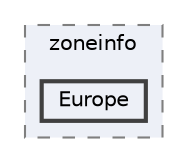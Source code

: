 digraph "C:/Users/LukeMabie/documents/Development/Password_Saver_Using_Django-master/venv/Lib/site-packages/tzdata/zoneinfo/Europe"
{
 // LATEX_PDF_SIZE
  bgcolor="transparent";
  edge [fontname=Helvetica,fontsize=10,labelfontname=Helvetica,labelfontsize=10];
  node [fontname=Helvetica,fontsize=10,shape=box,height=0.2,width=0.4];
  compound=true
  subgraph clusterdir_69b43db2d9c4aece86ab9c1028355e0c {
    graph [ bgcolor="#edf0f7", pencolor="grey50", label="zoneinfo", fontname=Helvetica,fontsize=10 style="filled,dashed", URL="dir_69b43db2d9c4aece86ab9c1028355e0c.html",tooltip=""]
  dir_6836044a0fe677d4241d90b9097ec916 [label="Europe", fillcolor="#edf0f7", color="grey25", style="filled,bold", URL="dir_6836044a0fe677d4241d90b9097ec916.html",tooltip=""];
  }
}
